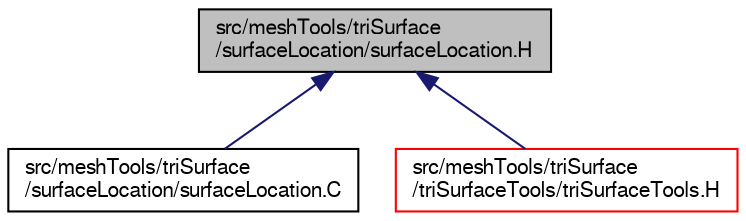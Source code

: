 digraph "src/meshTools/triSurface/surfaceLocation/surfaceLocation.H"
{
  bgcolor="transparent";
  edge [fontname="FreeSans",fontsize="10",labelfontname="FreeSans",labelfontsize="10"];
  node [fontname="FreeSans",fontsize="10",shape=record];
  Node119 [label="src/meshTools/triSurface\l/surfaceLocation/surfaceLocation.H",height=0.2,width=0.4,color="black", fillcolor="grey75", style="filled", fontcolor="black"];
  Node119 -> Node120 [dir="back",color="midnightblue",fontsize="10",style="solid",fontname="FreeSans"];
  Node120 [label="src/meshTools/triSurface\l/surfaceLocation/surfaceLocation.C",height=0.2,width=0.4,color="black",URL="$a08222.html"];
  Node119 -> Node121 [dir="back",color="midnightblue",fontsize="10",style="solid",fontname="FreeSans"];
  Node121 [label="src/meshTools/triSurface\l/triSurfaceTools/triSurfaceTools.H",height=0.2,width=0.4,color="red",URL="$a08264.html"];
}
